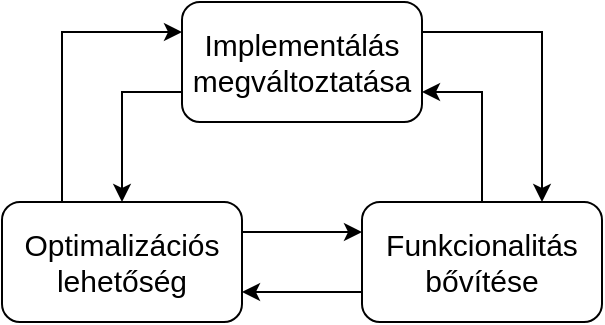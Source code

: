 <mxfile version="24.7.8">
  <diagram name="Page-1" id="cdmFDygPykk_E53_S-d2">
    <mxGraphModel dx="989" dy="583" grid="1" gridSize="10" guides="1" tooltips="1" connect="1" arrows="1" fold="1" page="1" pageScale="1" pageWidth="850" pageHeight="1100" math="0" shadow="0">
      <root>
        <mxCell id="0" />
        <mxCell id="1" parent="0" />
        <mxCell id="TrRyDT_7oQcnh5Yj901O-13" style="edgeStyle=orthogonalEdgeStyle;rounded=0;orthogonalLoop=1;jettySize=auto;html=1;exitX=0;exitY=0.75;exitDx=0;exitDy=0;entryX=0.5;entryY=0;entryDx=0;entryDy=0;" edge="1" parent="1" source="TrRyDT_7oQcnh5Yj901O-1" target="TrRyDT_7oQcnh5Yj901O-2">
          <mxGeometry relative="1" as="geometry" />
        </mxCell>
        <mxCell id="TrRyDT_7oQcnh5Yj901O-16" style="edgeStyle=orthogonalEdgeStyle;rounded=0;orthogonalLoop=1;jettySize=auto;html=1;exitX=1;exitY=0.25;exitDx=0;exitDy=0;entryX=0.75;entryY=0;entryDx=0;entryDy=0;" edge="1" parent="1" source="TrRyDT_7oQcnh5Yj901O-1" target="TrRyDT_7oQcnh5Yj901O-3">
          <mxGeometry relative="1" as="geometry" />
        </mxCell>
        <mxCell id="TrRyDT_7oQcnh5Yj901O-1" value="&lt;font style=&quot;font-size: 15px;&quot;&gt;Implementálás megváltoztatása&lt;/font&gt;" style="rounded=1;whiteSpace=wrap;html=1;" vertex="1" parent="1">
          <mxGeometry x="360" y="240" width="120" height="60" as="geometry" />
        </mxCell>
        <mxCell id="TrRyDT_7oQcnh5Yj901O-14" style="edgeStyle=orthogonalEdgeStyle;rounded=0;orthogonalLoop=1;jettySize=auto;html=1;exitX=1;exitY=0.25;exitDx=0;exitDy=0;entryX=0;entryY=0.25;entryDx=0;entryDy=0;" edge="1" parent="1" source="TrRyDT_7oQcnh5Yj901O-2" target="TrRyDT_7oQcnh5Yj901O-3">
          <mxGeometry relative="1" as="geometry" />
        </mxCell>
        <mxCell id="TrRyDT_7oQcnh5Yj901O-18" style="edgeStyle=orthogonalEdgeStyle;rounded=0;orthogonalLoop=1;jettySize=auto;html=1;exitX=0.25;exitY=0;exitDx=0;exitDy=0;entryX=0;entryY=0.25;entryDx=0;entryDy=0;" edge="1" parent="1" source="TrRyDT_7oQcnh5Yj901O-2" target="TrRyDT_7oQcnh5Yj901O-1">
          <mxGeometry relative="1" as="geometry" />
        </mxCell>
        <mxCell id="TrRyDT_7oQcnh5Yj901O-2" value="&lt;font style=&quot;font-size: 15px;&quot;&gt;Optimalizációs lehetőség&lt;/font&gt;" style="rounded=1;whiteSpace=wrap;html=1;" vertex="1" parent="1">
          <mxGeometry x="270" y="340" width="120" height="60" as="geometry" />
        </mxCell>
        <mxCell id="TrRyDT_7oQcnh5Yj901O-15" style="edgeStyle=orthogonalEdgeStyle;rounded=0;orthogonalLoop=1;jettySize=auto;html=1;exitX=0.5;exitY=0;exitDx=0;exitDy=0;entryX=1;entryY=0.75;entryDx=0;entryDy=0;" edge="1" parent="1" source="TrRyDT_7oQcnh5Yj901O-3" target="TrRyDT_7oQcnh5Yj901O-1">
          <mxGeometry relative="1" as="geometry" />
        </mxCell>
        <mxCell id="TrRyDT_7oQcnh5Yj901O-17" style="edgeStyle=orthogonalEdgeStyle;rounded=0;orthogonalLoop=1;jettySize=auto;html=1;exitX=0;exitY=0.75;exitDx=0;exitDy=0;entryX=1;entryY=0.75;entryDx=0;entryDy=0;" edge="1" parent="1" source="TrRyDT_7oQcnh5Yj901O-3" target="TrRyDT_7oQcnh5Yj901O-2">
          <mxGeometry relative="1" as="geometry" />
        </mxCell>
        <mxCell id="TrRyDT_7oQcnh5Yj901O-3" value="&lt;font style=&quot;font-size: 15px;&quot;&gt;Funkcionalitás bővítése&lt;/font&gt;" style="rounded=1;whiteSpace=wrap;html=1;" vertex="1" parent="1">
          <mxGeometry x="450" y="340" width="120" height="60" as="geometry" />
        </mxCell>
      </root>
    </mxGraphModel>
  </diagram>
</mxfile>
